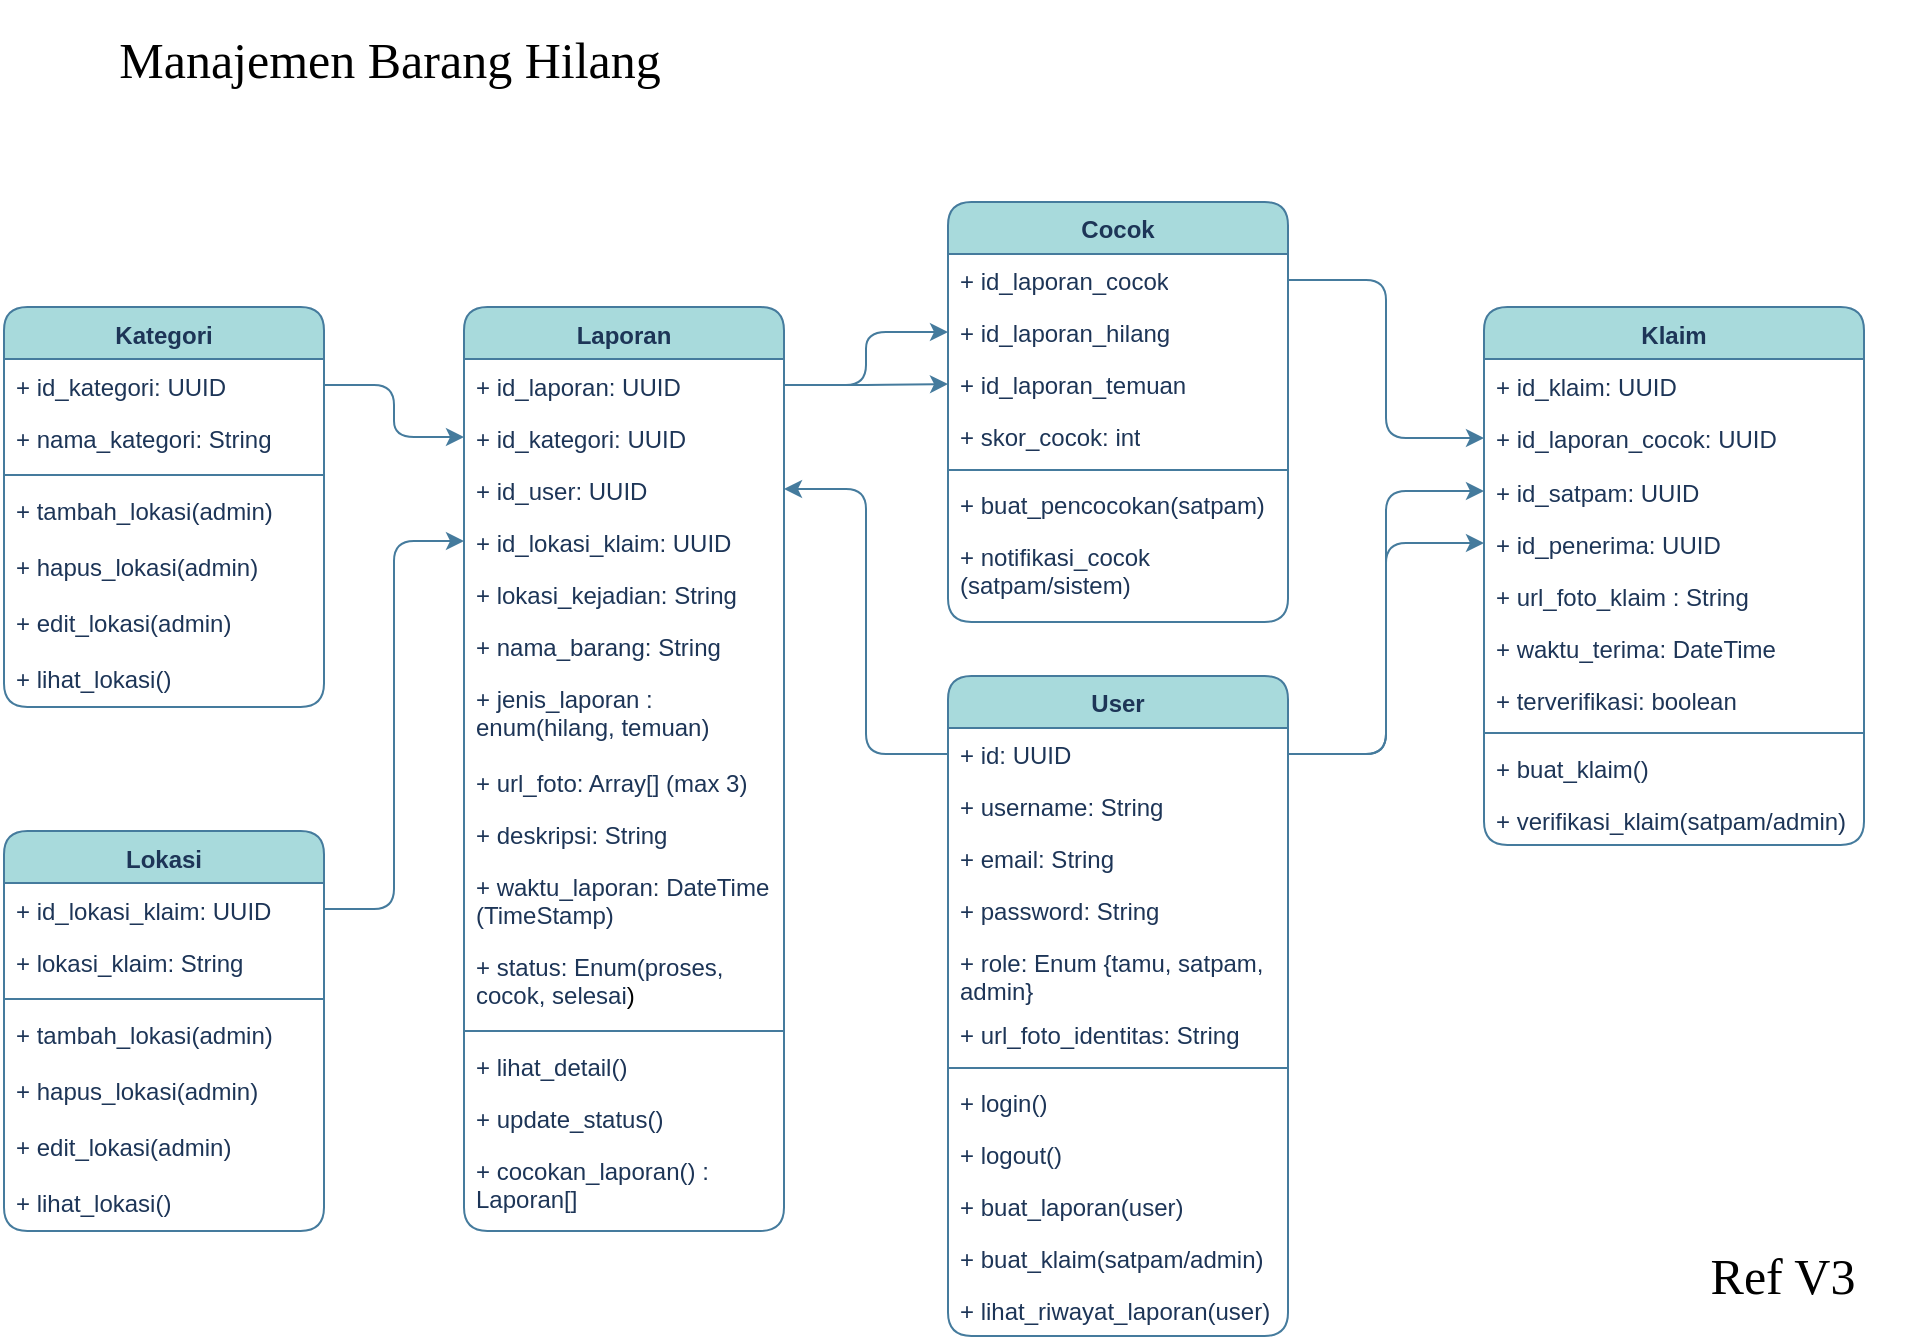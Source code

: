 <mxfile version="27.1.6">
  <diagram name="Page-1" id="TjmCMq-mAK7INyhm6S_j">
    <mxGraphModel dx="2852" dy="1598" grid="0" gridSize="10" guides="1" tooltips="1" connect="1" arrows="1" fold="1" page="1" pageScale="1" pageWidth="1200" pageHeight="800" background="#ffffff" math="0" shadow="0" adaptiveColors="auto">
      <root>
        <mxCell id="0" />
        <mxCell id="1" parent="0" />
        <mxCell id="z670AD0B7xjNvymWFnIh-37" value="User" style="swimlane;fontStyle=1;align=center;verticalAlign=top;childLayout=stackLayout;horizontal=1;startSize=26;horizontalStack=0;resizeParent=1;resizeParentMax=0;resizeLast=0;collapsible=1;marginBottom=0;whiteSpace=wrap;html=1;labelBackgroundColor=none;rounded=1;fillColor=#A8DADC;strokeColor=#457B9D;fontColor=#1D3557;" parent="1" vertex="1">
          <mxGeometry x="607" y="404" width="170" height="330" as="geometry" />
        </mxCell>
        <mxCell id="z670AD0B7xjNvymWFnIh-56" value="+ id: UUID" style="text;strokeColor=none;fillColor=none;align=left;verticalAlign=top;spacingLeft=4;spacingRight=4;overflow=hidden;rotatable=0;points=[[0,0.5],[1,0.5]];portConstraint=eastwest;whiteSpace=wrap;html=1;labelBackgroundColor=none;rounded=1;fontColor=#1D3557;" parent="z670AD0B7xjNvymWFnIh-37" vertex="1">
          <mxGeometry y="26" width="170" height="26" as="geometry" />
        </mxCell>
        <mxCell id="z670AD0B7xjNvymWFnIh-57" value="+ username: String" style="text;strokeColor=none;fillColor=none;align=left;verticalAlign=top;spacingLeft=4;spacingRight=4;overflow=hidden;rotatable=0;points=[[0,0.5],[1,0.5]];portConstraint=eastwest;whiteSpace=wrap;html=1;labelBackgroundColor=none;rounded=1;fontColor=#1D3557;" parent="z670AD0B7xjNvymWFnIh-37" vertex="1">
          <mxGeometry y="52" width="170" height="26" as="geometry" />
        </mxCell>
        <mxCell id="sKeiuOOhaJbso-uRyH-x-2" value="+ email: String" style="text;strokeColor=none;fillColor=none;align=left;verticalAlign=top;spacingLeft=4;spacingRight=4;overflow=hidden;rotatable=0;points=[[0,0.5],[1,0.5]];portConstraint=eastwest;whiteSpace=wrap;html=1;labelBackgroundColor=none;rounded=1;fontColor=#1D3557;" vertex="1" parent="z670AD0B7xjNvymWFnIh-37">
          <mxGeometry y="78" width="170" height="26" as="geometry" />
        </mxCell>
        <mxCell id="sKeiuOOhaJbso-uRyH-x-3" value="+ password: String" style="text;strokeColor=none;fillColor=none;align=left;verticalAlign=top;spacingLeft=4;spacingRight=4;overflow=hidden;rotatable=0;points=[[0,0.5],[1,0.5]];portConstraint=eastwest;whiteSpace=wrap;html=1;labelBackgroundColor=none;rounded=1;fontColor=#1D3557;" vertex="1" parent="z670AD0B7xjNvymWFnIh-37">
          <mxGeometry y="104" width="170" height="26" as="geometry" />
        </mxCell>
        <mxCell id="z670AD0B7xjNvymWFnIh-58" value="+ role: Enum {tamu, satpam, admin}" style="text;strokeColor=none;fillColor=none;align=left;verticalAlign=top;spacingLeft=4;spacingRight=4;overflow=hidden;rotatable=0;points=[[0,0.5],[1,0.5]];portConstraint=eastwest;whiteSpace=wrap;html=1;labelBackgroundColor=none;rounded=1;fontColor=#1D3557;" parent="z670AD0B7xjNvymWFnIh-37" vertex="1">
          <mxGeometry y="130" width="170" height="36" as="geometry" />
        </mxCell>
        <mxCell id="z670AD0B7xjNvymWFnIh-60" value="+ url_foto_identitas: String" style="text;strokeColor=none;fillColor=none;align=left;verticalAlign=top;spacingLeft=4;spacingRight=4;overflow=hidden;rotatable=0;points=[[0,0.5],[1,0.5]];portConstraint=eastwest;whiteSpace=wrap;html=1;labelBackgroundColor=none;rounded=1;fontColor=#1D3557;" parent="z670AD0B7xjNvymWFnIh-37" vertex="1">
          <mxGeometry y="166" width="170" height="26" as="geometry" />
        </mxCell>
        <mxCell id="z670AD0B7xjNvymWFnIh-39" value="" style="line;strokeWidth=1;fillColor=none;align=left;verticalAlign=middle;spacingTop=-1;spacingLeft=3;spacingRight=3;rotatable=0;labelPosition=right;points=[];portConstraint=eastwest;labelBackgroundColor=none;rounded=1;strokeColor=#457B9D;fontColor=#1D3557;" parent="z670AD0B7xjNvymWFnIh-37" vertex="1">
          <mxGeometry y="192" width="170" height="8" as="geometry" />
        </mxCell>
        <mxCell id="z670AD0B7xjNvymWFnIh-40" value="+ login()" style="text;strokeColor=none;fillColor=none;align=left;verticalAlign=top;spacingLeft=4;spacingRight=4;overflow=hidden;rotatable=0;points=[[0,0.5],[1,0.5]];portConstraint=eastwest;whiteSpace=wrap;html=1;labelBackgroundColor=none;rounded=1;fontColor=#1D3557;" parent="z670AD0B7xjNvymWFnIh-37" vertex="1">
          <mxGeometry y="200" width="170" height="26" as="geometry" />
        </mxCell>
        <mxCell id="z670AD0B7xjNvymWFnIh-137" value="+ logout()" style="text;strokeColor=none;fillColor=none;align=left;verticalAlign=top;spacingLeft=4;spacingRight=4;overflow=hidden;rotatable=0;points=[[0,0.5],[1,0.5]];portConstraint=eastwest;whiteSpace=wrap;html=1;labelBackgroundColor=none;rounded=1;fontColor=#1D3557;" parent="z670AD0B7xjNvymWFnIh-37" vertex="1">
          <mxGeometry y="226" width="170" height="26" as="geometry" />
        </mxCell>
        <mxCell id="z670AD0B7xjNvymWFnIh-161" value="+ buat_laporan(user)" style="text;strokeColor=none;fillColor=none;align=left;verticalAlign=top;spacingLeft=4;spacingRight=4;overflow=hidden;rotatable=0;points=[[0,0.5],[1,0.5]];portConstraint=eastwest;whiteSpace=wrap;html=1;labelBackgroundColor=none;rounded=1;fontColor=#1D3557;" parent="z670AD0B7xjNvymWFnIh-37" vertex="1">
          <mxGeometry y="252" width="170" height="26" as="geometry" />
        </mxCell>
        <mxCell id="z670AD0B7xjNvymWFnIh-179" value="+ buat_klaim(satpam/admin)" style="text;strokeColor=none;fillColor=none;align=left;verticalAlign=top;spacingLeft=4;spacingRight=4;overflow=hidden;rotatable=0;points=[[0,0.5],[1,0.5]];portConstraint=eastwest;whiteSpace=wrap;html=1;labelBackgroundColor=none;rounded=1;fontColor=#1D3557;" parent="z670AD0B7xjNvymWFnIh-37" vertex="1">
          <mxGeometry y="278" width="170" height="26" as="geometry" />
        </mxCell>
        <mxCell id="z670AD0B7xjNvymWFnIh-139" value="+ lihat_riwayat_laporan(user)" style="text;strokeColor=none;fillColor=none;align=left;verticalAlign=top;spacingLeft=4;spacingRight=4;overflow=hidden;rotatable=0;points=[[0,0.5],[1,0.5]];portConstraint=eastwest;whiteSpace=wrap;html=1;labelBackgroundColor=none;rounded=1;fontColor=#1D3557;" parent="z670AD0B7xjNvymWFnIh-37" vertex="1">
          <mxGeometry y="304" width="170" height="26" as="geometry" />
        </mxCell>
        <mxCell id="z670AD0B7xjNvymWFnIh-75" value="Laporan" style="swimlane;fontStyle=1;align=center;verticalAlign=top;childLayout=stackLayout;horizontal=1;startSize=26;horizontalStack=0;resizeParent=1;resizeParentMax=0;resizeLast=0;collapsible=1;marginBottom=0;whiteSpace=wrap;html=1;labelBackgroundColor=none;rounded=1;fillColor=#A8DADC;strokeColor=#457B9D;fontColor=#1D3557;" parent="1" vertex="1">
          <mxGeometry x="365" y="219.5" width="160" height="462" as="geometry" />
        </mxCell>
        <mxCell id="z670AD0B7xjNvymWFnIh-76" value="+ id_laporan: UUID" style="text;strokeColor=none;fillColor=none;align=left;verticalAlign=top;spacingLeft=4;spacingRight=4;overflow=hidden;rotatable=0;points=[[0,0.5],[1,0.5]];portConstraint=eastwest;whiteSpace=wrap;html=1;labelBackgroundColor=none;rounded=1;fontColor=#1D3557;" parent="z670AD0B7xjNvymWFnIh-75" vertex="1">
          <mxGeometry y="26" width="160" height="26" as="geometry" />
        </mxCell>
        <mxCell id="z670AD0B7xjNvymWFnIh-78" value="+ id_kategori: UUID" style="text;strokeColor=none;fillColor=none;align=left;verticalAlign=top;spacingLeft=4;spacingRight=4;overflow=hidden;rotatable=0;points=[[0,0.5],[1,0.5]];portConstraint=eastwest;whiteSpace=wrap;html=1;labelBackgroundColor=none;rounded=1;fontColor=#1D3557;" parent="z670AD0B7xjNvymWFnIh-75" vertex="1">
          <mxGeometry y="52" width="160" height="26" as="geometry" />
        </mxCell>
        <mxCell id="z670AD0B7xjNvymWFnIh-164" value="+ id_user: UUID" style="text;strokeColor=none;fillColor=none;align=left;verticalAlign=top;spacingLeft=4;spacingRight=4;overflow=hidden;rotatable=0;points=[[0,0.5],[1,0.5]];portConstraint=eastwest;whiteSpace=wrap;html=1;labelBackgroundColor=none;rounded=1;fontColor=#1D3557;" parent="z670AD0B7xjNvymWFnIh-75" vertex="1">
          <mxGeometry y="78" width="160" height="26" as="geometry" />
        </mxCell>
        <mxCell id="z670AD0B7xjNvymWFnIh-80" value="+ id_lokasi_klaim: UUID" style="text;strokeColor=none;fillColor=none;align=left;verticalAlign=top;spacingLeft=4;spacingRight=4;overflow=hidden;rotatable=0;points=[[0,0.5],[1,0.5]];portConstraint=eastwest;whiteSpace=wrap;html=1;labelBackgroundColor=none;rounded=1;fontColor=#1D3557;" parent="z670AD0B7xjNvymWFnIh-75" vertex="1">
          <mxGeometry y="104" width="160" height="26" as="geometry" />
        </mxCell>
        <mxCell id="1Ntp25heT_swxd0EhXY7-3" value="+ lokasi_kejadian: String" style="text;strokeColor=none;fillColor=none;align=left;verticalAlign=top;spacingLeft=4;spacingRight=4;overflow=hidden;rotatable=0;points=[[0,0.5],[1,0.5]];portConstraint=eastwest;whiteSpace=wrap;html=1;labelBackgroundColor=none;rounded=1;fontColor=#1D3557;" parent="z670AD0B7xjNvymWFnIh-75" vertex="1">
          <mxGeometry y="130" width="160" height="26" as="geometry" />
        </mxCell>
        <mxCell id="z670AD0B7xjNvymWFnIh-117" value="+ nama_barang: String" style="text;strokeColor=none;fillColor=none;align=left;verticalAlign=top;spacingLeft=4;spacingRight=4;overflow=hidden;rotatable=0;points=[[0,0.5],[1,0.5]];portConstraint=eastwest;whiteSpace=wrap;html=1;labelBackgroundColor=none;rounded=1;fontColor=#1D3557;" parent="z670AD0B7xjNvymWFnIh-75" vertex="1">
          <mxGeometry y="156" width="160" height="26" as="geometry" />
        </mxCell>
        <mxCell id="1Ntp25heT_swxd0EhXY7-2" value="+ jenis_laporan : enum(hilang, temuan)" style="text;strokeColor=none;fillColor=none;align=left;verticalAlign=top;spacingLeft=4;spacingRight=4;overflow=hidden;rotatable=0;points=[[0,0.5],[1,0.5]];portConstraint=eastwest;whiteSpace=wrap;html=1;labelBackgroundColor=none;rounded=1;fontColor=#1D3557;" parent="z670AD0B7xjNvymWFnIh-75" vertex="1">
          <mxGeometry y="182" width="160" height="42" as="geometry" />
        </mxCell>
        <mxCell id="z670AD0B7xjNvymWFnIh-97" value="+ url_foto: Array[] (max 3)" style="text;strokeColor=none;fillColor=none;align=left;verticalAlign=top;spacingLeft=4;spacingRight=4;overflow=hidden;rotatable=0;points=[[0,0.5],[1,0.5]];portConstraint=eastwest;whiteSpace=wrap;html=1;labelBackgroundColor=none;rounded=1;fontColor=#1D3557;" parent="z670AD0B7xjNvymWFnIh-75" vertex="1">
          <mxGeometry y="224" width="160" height="26" as="geometry" />
        </mxCell>
        <mxCell id="z670AD0B7xjNvymWFnIh-77" value="+ deskripsi: String" style="text;strokeColor=none;fillColor=none;align=left;verticalAlign=top;spacingLeft=4;spacingRight=4;overflow=hidden;rotatable=0;points=[[0,0.5],[1,0.5]];portConstraint=eastwest;whiteSpace=wrap;html=1;labelBackgroundColor=none;rounded=1;fontColor=#1D3557;" parent="z670AD0B7xjNvymWFnIh-75" vertex="1">
          <mxGeometry y="250" width="160" height="26" as="geometry" />
        </mxCell>
        <mxCell id="z670AD0B7xjNvymWFnIh-116" value="+ waktu_laporan: DateTime (TimeStamp)" style="text;strokeColor=none;fillColor=none;align=left;verticalAlign=top;spacingLeft=4;spacingRight=4;overflow=hidden;rotatable=0;points=[[0,0.5],[1,0.5]];portConstraint=eastwest;whiteSpace=wrap;html=1;labelBackgroundColor=none;rounded=1;fontColor=#1D3557;" parent="z670AD0B7xjNvymWFnIh-75" vertex="1">
          <mxGeometry y="276" width="160" height="40" as="geometry" />
        </mxCell>
        <mxCell id="z670AD0B7xjNvymWFnIh-83" value="+ status: Enum(proses, cocok, selesai&lt;span style=&quot;background-color: transparent; color: light-dark(rgb(0, 0, 0), rgb(255, 255, 255));&quot;&gt;)&lt;/span&gt;" style="text;strokeColor=none;fillColor=none;align=left;verticalAlign=top;spacingLeft=4;spacingRight=4;overflow=hidden;rotatable=0;points=[[0,0.5],[1,0.5]];portConstraint=eastwest;whiteSpace=wrap;html=1;labelBackgroundColor=none;rounded=1;fontColor=#1D3557;" parent="z670AD0B7xjNvymWFnIh-75" vertex="1">
          <mxGeometry y="316" width="160" height="42" as="geometry" />
        </mxCell>
        <mxCell id="z670AD0B7xjNvymWFnIh-84" value="" style="line;strokeWidth=1;fillColor=none;align=left;verticalAlign=middle;spacingTop=-1;spacingLeft=3;spacingRight=3;rotatable=0;labelPosition=right;points=[];portConstraint=eastwest;labelBackgroundColor=none;rounded=1;strokeColor=#457B9D;fontColor=#1D3557;" parent="z670AD0B7xjNvymWFnIh-75" vertex="1">
          <mxGeometry y="358" width="160" height="8" as="geometry" />
        </mxCell>
        <mxCell id="z670AD0B7xjNvymWFnIh-140" value="+ lihat_detail()" style="text;strokeColor=none;fillColor=none;align=left;verticalAlign=top;spacingLeft=4;spacingRight=4;overflow=hidden;rotatable=0;points=[[0,0.5],[1,0.5]];portConstraint=eastwest;whiteSpace=wrap;html=1;labelBackgroundColor=none;rounded=1;fontColor=#1D3557;" parent="z670AD0B7xjNvymWFnIh-75" vertex="1">
          <mxGeometry y="366" width="160" height="26" as="geometry" />
        </mxCell>
        <mxCell id="z670AD0B7xjNvymWFnIh-141" value="+ update_status()" style="text;strokeColor=none;fillColor=none;align=left;verticalAlign=top;spacingLeft=4;spacingRight=4;overflow=hidden;rotatable=0;points=[[0,0.5],[1,0.5]];portConstraint=eastwest;whiteSpace=wrap;html=1;labelBackgroundColor=none;rounded=1;fontColor=#1D3557;" parent="z670AD0B7xjNvymWFnIh-75" vertex="1">
          <mxGeometry y="392" width="160" height="26" as="geometry" />
        </mxCell>
        <mxCell id="z670AD0B7xjNvymWFnIh-142" value="+ cocokan_laporan() : Laporan[]" style="text;strokeColor=none;fillColor=none;align=left;verticalAlign=top;spacingLeft=4;spacingRight=4;overflow=hidden;rotatable=0;points=[[0,0.5],[1,0.5]];portConstraint=eastwest;whiteSpace=wrap;html=1;labelBackgroundColor=none;rounded=1;fontColor=#1D3557;" parent="z670AD0B7xjNvymWFnIh-75" vertex="1">
          <mxGeometry y="418" width="160" height="44" as="geometry" />
        </mxCell>
        <mxCell id="z670AD0B7xjNvymWFnIh-99" value="Kategori" style="swimlane;fontStyle=1;align=center;verticalAlign=top;childLayout=stackLayout;horizontal=1;startSize=26;horizontalStack=0;resizeParent=1;resizeParentMax=0;resizeLast=0;collapsible=1;marginBottom=0;whiteSpace=wrap;html=1;labelBackgroundColor=none;rounded=1;fillColor=#A8DADC;strokeColor=#457B9D;fontColor=#1D3557;" parent="1" vertex="1">
          <mxGeometry x="135" y="219.5" width="160" height="200" as="geometry" />
        </mxCell>
        <mxCell id="z670AD0B7xjNvymWFnIh-100" value="+ id_kategori: UUID" style="text;strokeColor=none;fillColor=none;align=left;verticalAlign=top;spacingLeft=4;spacingRight=4;overflow=hidden;rotatable=0;points=[[0,0.5],[1,0.5]];portConstraint=eastwest;whiteSpace=wrap;html=1;labelBackgroundColor=none;rounded=1;fontColor=#1D3557;" parent="z670AD0B7xjNvymWFnIh-99" vertex="1">
          <mxGeometry y="26" width="160" height="26" as="geometry" />
        </mxCell>
        <mxCell id="z670AD0B7xjNvymWFnIh-106" value="+ nama_kategori: String" style="text;strokeColor=none;fillColor=none;align=left;verticalAlign=top;spacingLeft=4;spacingRight=4;overflow=hidden;rotatable=0;points=[[0,0.5],[1,0.5]];portConstraint=eastwest;whiteSpace=wrap;html=1;labelBackgroundColor=none;rounded=1;fontColor=#1D3557;" parent="z670AD0B7xjNvymWFnIh-99" vertex="1">
          <mxGeometry y="52" width="160" height="28" as="geometry" />
        </mxCell>
        <mxCell id="z670AD0B7xjNvymWFnIh-107" value="" style="line;strokeWidth=1;fillColor=none;align=left;verticalAlign=middle;spacingTop=-1;spacingLeft=3;spacingRight=3;rotatable=0;labelPosition=right;points=[];portConstraint=eastwest;labelBackgroundColor=none;rounded=1;strokeColor=#457B9D;fontColor=#1D3557;" parent="z670AD0B7xjNvymWFnIh-99" vertex="1">
          <mxGeometry y="80" width="160" height="8" as="geometry" />
        </mxCell>
        <mxCell id="z670AD0B7xjNvymWFnIh-157" value="+ tambah_lokasi(admin)" style="text;strokeColor=none;fillColor=none;align=left;verticalAlign=top;spacingLeft=4;spacingRight=4;overflow=hidden;rotatable=0;points=[[0,0.5],[1,0.5]];portConstraint=eastwest;whiteSpace=wrap;html=1;labelBackgroundColor=none;rounded=1;fontColor=#1D3557;" parent="z670AD0B7xjNvymWFnIh-99" vertex="1">
          <mxGeometry y="88" width="160" height="28" as="geometry" />
        </mxCell>
        <mxCell id="z670AD0B7xjNvymWFnIh-154" value="+ hapus_lokasi(admin)" style="text;strokeColor=none;fillColor=none;align=left;verticalAlign=top;spacingLeft=4;spacingRight=4;overflow=hidden;rotatable=0;points=[[0,0.5],[1,0.5]];portConstraint=eastwest;whiteSpace=wrap;html=1;labelBackgroundColor=none;rounded=1;fontColor=#1D3557;" parent="z670AD0B7xjNvymWFnIh-99" vertex="1">
          <mxGeometry y="116" width="160" height="28" as="geometry" />
        </mxCell>
        <mxCell id="z670AD0B7xjNvymWFnIh-156" value="+ edit_lokasi(admin)" style="text;strokeColor=none;fillColor=none;align=left;verticalAlign=top;spacingLeft=4;spacingRight=4;overflow=hidden;rotatable=0;points=[[0,0.5],[1,0.5]];portConstraint=eastwest;whiteSpace=wrap;html=1;labelBackgroundColor=none;rounded=1;fontColor=#1D3557;" parent="z670AD0B7xjNvymWFnIh-99" vertex="1">
          <mxGeometry y="144" width="160" height="28" as="geometry" />
        </mxCell>
        <mxCell id="z670AD0B7xjNvymWFnIh-155" value="+ lihat_lokasi()" style="text;strokeColor=none;fillColor=none;align=left;verticalAlign=top;spacingLeft=4;spacingRight=4;overflow=hidden;rotatable=0;points=[[0,0.5],[1,0.5]];portConstraint=eastwest;whiteSpace=wrap;html=1;labelBackgroundColor=none;rounded=1;fontColor=#1D3557;" parent="z670AD0B7xjNvymWFnIh-99" vertex="1">
          <mxGeometry y="172" width="160" height="28" as="geometry" />
        </mxCell>
        <mxCell id="z670AD0B7xjNvymWFnIh-111" value="Lokasi" style="swimlane;fontStyle=1;align=center;verticalAlign=top;childLayout=stackLayout;horizontal=1;startSize=26;horizontalStack=0;resizeParent=1;resizeParentMax=0;resizeLast=0;collapsible=1;marginBottom=0;whiteSpace=wrap;html=1;labelBackgroundColor=none;rounded=1;fillColor=#A8DADC;strokeColor=#457B9D;fontColor=#1D3557;" parent="1" vertex="1">
          <mxGeometry x="135" y="481.5" width="160" height="200" as="geometry" />
        </mxCell>
        <mxCell id="z670AD0B7xjNvymWFnIh-112" value="+ id_lokasi_klaim: UUID" style="text;strokeColor=none;fillColor=none;align=left;verticalAlign=top;spacingLeft=4;spacingRight=4;overflow=hidden;rotatable=0;points=[[0,0.5],[1,0.5]];portConstraint=eastwest;whiteSpace=wrap;html=1;labelBackgroundColor=none;rounded=1;fontColor=#1D3557;" parent="z670AD0B7xjNvymWFnIh-111" vertex="1">
          <mxGeometry y="26" width="160" height="26" as="geometry" />
        </mxCell>
        <mxCell id="z670AD0B7xjNvymWFnIh-113" value="+ lokasi_klaim: String" style="text;strokeColor=none;fillColor=none;align=left;verticalAlign=top;spacingLeft=4;spacingRight=4;overflow=hidden;rotatable=0;points=[[0,0.5],[1,0.5]];portConstraint=eastwest;whiteSpace=wrap;html=1;labelBackgroundColor=none;rounded=1;fontColor=#1D3557;" parent="z670AD0B7xjNvymWFnIh-111" vertex="1">
          <mxGeometry y="52" width="160" height="28" as="geometry" />
        </mxCell>
        <mxCell id="z670AD0B7xjNvymWFnIh-114" value="" style="line;strokeWidth=1;fillColor=none;align=left;verticalAlign=middle;spacingTop=-1;spacingLeft=3;spacingRight=3;rotatable=0;labelPosition=right;points=[];portConstraint=eastwest;labelBackgroundColor=none;rounded=1;strokeColor=#457B9D;fontColor=#1D3557;" parent="z670AD0B7xjNvymWFnIh-111" vertex="1">
          <mxGeometry y="80" width="160" height="8" as="geometry" />
        </mxCell>
        <mxCell id="z670AD0B7xjNvymWFnIh-145" value="+ tambah_lokasi(admin)" style="text;strokeColor=none;fillColor=none;align=left;verticalAlign=top;spacingLeft=4;spacingRight=4;overflow=hidden;rotatable=0;points=[[0,0.5],[1,0.5]];portConstraint=eastwest;whiteSpace=wrap;html=1;labelBackgroundColor=none;rounded=1;fontColor=#1D3557;" parent="z670AD0B7xjNvymWFnIh-111" vertex="1">
          <mxGeometry y="88" width="160" height="28" as="geometry" />
        </mxCell>
        <mxCell id="z670AD0B7xjNvymWFnIh-148" value="+ hapus_lokasi(admin)" style="text;strokeColor=none;fillColor=none;align=left;verticalAlign=top;spacingLeft=4;spacingRight=4;overflow=hidden;rotatable=0;points=[[0,0.5],[1,0.5]];portConstraint=eastwest;whiteSpace=wrap;html=1;labelBackgroundColor=none;rounded=1;fontColor=#1D3557;" parent="z670AD0B7xjNvymWFnIh-111" vertex="1">
          <mxGeometry y="116" width="160" height="28" as="geometry" />
        </mxCell>
        <mxCell id="z670AD0B7xjNvymWFnIh-146" value="+ edit_lokasi(admin)" style="text;strokeColor=none;fillColor=none;align=left;verticalAlign=top;spacingLeft=4;spacingRight=4;overflow=hidden;rotatable=0;points=[[0,0.5],[1,0.5]];portConstraint=eastwest;whiteSpace=wrap;html=1;labelBackgroundColor=none;rounded=1;fontColor=#1D3557;" parent="z670AD0B7xjNvymWFnIh-111" vertex="1">
          <mxGeometry y="144" width="160" height="28" as="geometry" />
        </mxCell>
        <mxCell id="z670AD0B7xjNvymWFnIh-147" value="+ lihat_lokasi()" style="text;strokeColor=none;fillColor=none;align=left;verticalAlign=top;spacingLeft=4;spacingRight=4;overflow=hidden;rotatable=0;points=[[0,0.5],[1,0.5]];portConstraint=eastwest;whiteSpace=wrap;html=1;labelBackgroundColor=none;rounded=1;fontColor=#1D3557;" parent="z670AD0B7xjNvymWFnIh-111" vertex="1">
          <mxGeometry y="172" width="160" height="28" as="geometry" />
        </mxCell>
        <mxCell id="z670AD0B7xjNvymWFnIh-118" value="Klaim" style="swimlane;fontStyle=1;align=center;verticalAlign=top;childLayout=stackLayout;horizontal=1;startSize=26;horizontalStack=0;resizeParent=1;resizeParentMax=0;resizeLast=0;collapsible=1;marginBottom=0;whiteSpace=wrap;html=1;labelBackgroundColor=none;rounded=1;fillColor=#A8DADC;strokeColor=#457B9D;fontColor=#1D3557;" parent="1" vertex="1">
          <mxGeometry x="875" y="219.5" width="190" height="269" as="geometry" />
        </mxCell>
        <mxCell id="z670AD0B7xjNvymWFnIh-119" value="+ id_klaim: UUID" style="text;strokeColor=none;fillColor=none;align=left;verticalAlign=top;spacingLeft=4;spacingRight=4;overflow=hidden;rotatable=0;points=[[0,0.5],[1,0.5]];portConstraint=eastwest;whiteSpace=wrap;html=1;labelBackgroundColor=none;rounded=1;fontColor=#1D3557;" parent="z670AD0B7xjNvymWFnIh-118" vertex="1">
          <mxGeometry y="26" width="190" height="26" as="geometry" />
        </mxCell>
        <mxCell id="z670AD0B7xjNvymWFnIh-120" value="+ id_laporan_cocok:&amp;nbsp;&lt;span style=&quot;background-color: transparent; color: light-dark(rgb(29, 53, 87), rgb(176, 196, 226));&quot;&gt;UUID&lt;/span&gt;" style="text;strokeColor=none;fillColor=none;align=left;verticalAlign=top;spacingLeft=4;spacingRight=4;overflow=hidden;rotatable=0;points=[[0,0.5],[1,0.5]];portConstraint=eastwest;whiteSpace=wrap;html=1;labelBackgroundColor=none;rounded=1;fontColor=#1D3557;" parent="z670AD0B7xjNvymWFnIh-118" vertex="1">
          <mxGeometry y="52" width="190" height="27" as="geometry" />
        </mxCell>
        <mxCell id="z670AD0B7xjNvymWFnIh-121" value="+ id_satpam: UUID" style="text;strokeColor=none;fillColor=none;align=left;verticalAlign=top;spacingLeft=4;spacingRight=4;overflow=hidden;rotatable=0;points=[[0,0.5],[1,0.5]];portConstraint=eastwest;whiteSpace=wrap;html=1;labelBackgroundColor=none;rounded=1;fontColor=#1D3557;" parent="z670AD0B7xjNvymWFnIh-118" vertex="1">
          <mxGeometry y="79" width="190" height="26" as="geometry" />
        </mxCell>
        <mxCell id="z670AD0B7xjNvymWFnIh-122" value="+ id_penerima: UUID" style="text;strokeColor=none;fillColor=none;align=left;verticalAlign=top;spacingLeft=4;spacingRight=4;overflow=hidden;rotatable=0;points=[[0,0.5],[1,0.5]];portConstraint=eastwest;whiteSpace=wrap;html=1;labelBackgroundColor=none;rounded=1;fontColor=#1D3557;" parent="z670AD0B7xjNvymWFnIh-118" vertex="1">
          <mxGeometry y="105" width="190" height="26" as="geometry" />
        </mxCell>
        <mxCell id="z670AD0B7xjNvymWFnIh-124" value="+ url_foto_klaim : String" style="text;strokeColor=none;fillColor=none;align=left;verticalAlign=top;spacingLeft=4;spacingRight=4;overflow=hidden;rotatable=0;points=[[0,0.5],[1,0.5]];portConstraint=eastwest;whiteSpace=wrap;html=1;labelBackgroundColor=none;rounded=1;fontColor=#1D3557;" parent="z670AD0B7xjNvymWFnIh-118" vertex="1">
          <mxGeometry y="131" width="190" height="26" as="geometry" />
        </mxCell>
        <mxCell id="z670AD0B7xjNvymWFnIh-123" value="+ waktu_terima: DateTime" style="text;strokeColor=none;fillColor=none;align=left;verticalAlign=top;spacingLeft=4;spacingRight=4;overflow=hidden;rotatable=0;points=[[0,0.5],[1,0.5]];portConstraint=eastwest;whiteSpace=wrap;html=1;labelBackgroundColor=none;rounded=1;fontColor=#1D3557;" parent="z670AD0B7xjNvymWFnIh-118" vertex="1">
          <mxGeometry y="157" width="190" height="26" as="geometry" />
        </mxCell>
        <mxCell id="z670AD0B7xjNvymWFnIh-153" value="+ terverifikasi: boolean" style="text;strokeColor=none;fillColor=none;align=left;verticalAlign=top;spacingLeft=4;spacingRight=4;overflow=hidden;rotatable=0;points=[[0,0.5],[1,0.5]];portConstraint=eastwest;whiteSpace=wrap;html=1;labelBackgroundColor=none;rounded=1;fontColor=#1D3557;" parent="z670AD0B7xjNvymWFnIh-118" vertex="1">
          <mxGeometry y="183" width="190" height="26" as="geometry" />
        </mxCell>
        <mxCell id="z670AD0B7xjNvymWFnIh-128" value="" style="line;strokeWidth=1;fillColor=none;align=left;verticalAlign=middle;spacingTop=-1;spacingLeft=3;spacingRight=3;rotatable=0;labelPosition=right;points=[];portConstraint=eastwest;labelBackgroundColor=none;rounded=1;strokeColor=#457B9D;fontColor=#1D3557;" parent="z670AD0B7xjNvymWFnIh-118" vertex="1">
          <mxGeometry y="209" width="190" height="8" as="geometry" />
        </mxCell>
        <mxCell id="z670AD0B7xjNvymWFnIh-151" value="+ buat_klaim()" style="text;strokeColor=none;fillColor=none;align=left;verticalAlign=top;spacingLeft=4;spacingRight=4;overflow=hidden;rotatable=0;points=[[0,0.5],[1,0.5]];portConstraint=eastwest;whiteSpace=wrap;html=1;labelBackgroundColor=none;rounded=1;fontColor=#1D3557;" parent="z670AD0B7xjNvymWFnIh-118" vertex="1">
          <mxGeometry y="217" width="190" height="26" as="geometry" />
        </mxCell>
        <mxCell id="z670AD0B7xjNvymWFnIh-152" value="+ verifikasi_klaim(satpam/admin)" style="text;strokeColor=none;fillColor=none;align=left;verticalAlign=top;spacingLeft=4;spacingRight=4;overflow=hidden;rotatable=0;points=[[0,0.5],[1,0.5]];portConstraint=eastwest;whiteSpace=wrap;html=1;labelBackgroundColor=none;rounded=1;fontColor=#1D3557;" parent="z670AD0B7xjNvymWFnIh-118" vertex="1">
          <mxGeometry y="243" width="190" height="26" as="geometry" />
        </mxCell>
        <mxCell id="z670AD0B7xjNvymWFnIh-172" style="edgeStyle=orthogonalEdgeStyle;rounded=1;orthogonalLoop=1;jettySize=auto;html=1;labelBackgroundColor=none;fontColor=default;strokeColor=#457B9D;" parent="1" source="z670AD0B7xjNvymWFnIh-56" target="z670AD0B7xjNvymWFnIh-164" edge="1">
          <mxGeometry relative="1" as="geometry" />
        </mxCell>
        <mxCell id="z670AD0B7xjNvymWFnIh-174" style="edgeStyle=orthogonalEdgeStyle;rounded=1;orthogonalLoop=1;jettySize=auto;html=1;labelBackgroundColor=none;fontColor=default;strokeColor=#457B9D;" parent="1" source="z670AD0B7xjNvymWFnIh-112" target="z670AD0B7xjNvymWFnIh-80" edge="1">
          <mxGeometry relative="1" as="geometry" />
        </mxCell>
        <mxCell id="z670AD0B7xjNvymWFnIh-178" style="edgeStyle=orthogonalEdgeStyle;rounded=1;orthogonalLoop=1;jettySize=auto;html=1;labelBackgroundColor=none;fontColor=default;strokeColor=#457B9D;" parent="1" source="z670AD0B7xjNvymWFnIh-100" target="z670AD0B7xjNvymWFnIh-78" edge="1">
          <mxGeometry relative="1" as="geometry" />
        </mxCell>
        <mxCell id="z670AD0B7xjNvymWFnIh-182" style="edgeStyle=orthogonalEdgeStyle;rounded=1;orthogonalLoop=1;jettySize=auto;html=1;labelBackgroundColor=none;fontColor=default;strokeColor=#457B9D;" parent="1" source="z670AD0B7xjNvymWFnIh-56" target="z670AD0B7xjNvymWFnIh-121" edge="1">
          <mxGeometry relative="1" as="geometry" />
        </mxCell>
        <mxCell id="z670AD0B7xjNvymWFnIh-183" style="edgeStyle=orthogonalEdgeStyle;rounded=1;orthogonalLoop=1;jettySize=auto;html=1;labelBackgroundColor=none;fontColor=default;strokeColor=#457B9D;" parent="1" source="z670AD0B7xjNvymWFnIh-56" target="z670AD0B7xjNvymWFnIh-122" edge="1">
          <mxGeometry relative="1" as="geometry" />
        </mxCell>
        <mxCell id="1Ntp25heT_swxd0EhXY7-4" value="Cocok" style="swimlane;fontStyle=1;align=center;verticalAlign=top;childLayout=stackLayout;horizontal=1;startSize=26;horizontalStack=0;resizeParent=1;resizeParentMax=0;resizeLast=0;collapsible=1;marginBottom=0;whiteSpace=wrap;html=1;labelBackgroundColor=none;rounded=1;fillColor=#A8DADC;strokeColor=#457B9D;fontColor=#1D3557;" parent="1" vertex="1">
          <mxGeometry x="607" y="167" width="170" height="210" as="geometry" />
        </mxCell>
        <mxCell id="1Ntp25heT_swxd0EhXY7-5" value="+ id_laporan_cocok" style="text;strokeColor=none;fillColor=none;align=left;verticalAlign=top;spacingLeft=4;spacingRight=4;overflow=hidden;rotatable=0;points=[[0,0.5],[1,0.5]];portConstraint=eastwest;whiteSpace=wrap;html=1;labelBackgroundColor=none;rounded=1;fontColor=#1D3557;" parent="1Ntp25heT_swxd0EhXY7-4" vertex="1">
          <mxGeometry y="26" width="170" height="26" as="geometry" />
        </mxCell>
        <mxCell id="1Ntp25heT_swxd0EhXY7-15" value="+ id_laporan_hilang" style="text;strokeColor=none;fillColor=none;align=left;verticalAlign=top;spacingLeft=4;spacingRight=4;overflow=hidden;rotatable=0;points=[[0,0.5],[1,0.5]];portConstraint=eastwest;whiteSpace=wrap;html=1;labelBackgroundColor=none;rounded=1;fontColor=#1D3557;" parent="1Ntp25heT_swxd0EhXY7-4" vertex="1">
          <mxGeometry y="52" width="170" height="26" as="geometry" />
        </mxCell>
        <mxCell id="1Ntp25heT_swxd0EhXY7-16" value="+ id_laporan_temuan" style="text;strokeColor=none;fillColor=none;align=left;verticalAlign=top;spacingLeft=4;spacingRight=4;overflow=hidden;rotatable=0;points=[[0,0.5],[1,0.5]];portConstraint=eastwest;whiteSpace=wrap;html=1;labelBackgroundColor=none;rounded=1;fontColor=#1D3557;" parent="1Ntp25heT_swxd0EhXY7-4" vertex="1">
          <mxGeometry y="78" width="170" height="26" as="geometry" />
        </mxCell>
        <mxCell id="1Ntp25heT_swxd0EhXY7-6" value="+ skor_cocok: int" style="text;strokeColor=none;fillColor=none;align=left;verticalAlign=top;spacingLeft=4;spacingRight=4;overflow=hidden;rotatable=0;points=[[0,0.5],[1,0.5]];portConstraint=eastwest;whiteSpace=wrap;html=1;labelBackgroundColor=none;rounded=1;fontColor=#1D3557;" parent="1Ntp25heT_swxd0EhXY7-4" vertex="1">
          <mxGeometry y="104" width="170" height="26" as="geometry" />
        </mxCell>
        <mxCell id="1Ntp25heT_swxd0EhXY7-9" value="" style="line;strokeWidth=1;fillColor=none;align=left;verticalAlign=middle;spacingTop=-1;spacingLeft=3;spacingRight=3;rotatable=0;labelPosition=right;points=[];portConstraint=eastwest;labelBackgroundColor=none;rounded=1;strokeColor=#457B9D;fontColor=#1D3557;" parent="1Ntp25heT_swxd0EhXY7-4" vertex="1">
          <mxGeometry y="130" width="170" height="8" as="geometry" />
        </mxCell>
        <mxCell id="1Ntp25heT_swxd0EhXY7-13" value="+ buat_pencocokan(satpam)" style="text;strokeColor=none;fillColor=none;align=left;verticalAlign=top;spacingLeft=4;spacingRight=4;overflow=hidden;rotatable=0;points=[[0,0.5],[1,0.5]];portConstraint=eastwest;whiteSpace=wrap;html=1;labelBackgroundColor=none;rounded=1;fontColor=#1D3557;" parent="1Ntp25heT_swxd0EhXY7-4" vertex="1">
          <mxGeometry y="138" width="170" height="26" as="geometry" />
        </mxCell>
        <mxCell id="1Ntp25heT_swxd0EhXY7-17" value="+ notifikasi_cocok&lt;div&gt;(satpam/sistem)&lt;/div&gt;" style="text;strokeColor=none;fillColor=none;align=left;verticalAlign=top;spacingLeft=4;spacingRight=4;overflow=hidden;rotatable=0;points=[[0,0.5],[1,0.5]];portConstraint=eastwest;whiteSpace=wrap;html=1;labelBackgroundColor=none;rounded=1;fontColor=#1D3557;" parent="1Ntp25heT_swxd0EhXY7-4" vertex="1">
          <mxGeometry y="164" width="170" height="46" as="geometry" />
        </mxCell>
        <mxCell id="1Ntp25heT_swxd0EhXY7-18" style="edgeStyle=orthogonalEdgeStyle;rounded=1;orthogonalLoop=1;jettySize=auto;html=1;labelBackgroundColor=none;fontColor=default;strokeColor=#457B9D;" parent="1" source="z670AD0B7xjNvymWFnIh-76" target="1Ntp25heT_swxd0EhXY7-15" edge="1">
          <mxGeometry relative="1" as="geometry" />
        </mxCell>
        <mxCell id="1Ntp25heT_swxd0EhXY7-19" style="edgeStyle=orthogonalEdgeStyle;rounded=1;orthogonalLoop=1;jettySize=auto;html=1;labelBackgroundColor=none;fontColor=default;strokeColor=#457B9D;" parent="1" source="z670AD0B7xjNvymWFnIh-76" target="1Ntp25heT_swxd0EhXY7-16" edge="1">
          <mxGeometry relative="1" as="geometry" />
        </mxCell>
        <mxCell id="1Ntp25heT_swxd0EhXY7-22" style="edgeStyle=orthogonalEdgeStyle;rounded=1;orthogonalLoop=1;jettySize=auto;html=1;labelBackgroundColor=none;strokeColor=#457B9D;fontColor=default;" parent="1" source="1Ntp25heT_swxd0EhXY7-5" target="z670AD0B7xjNvymWFnIh-120" edge="1">
          <mxGeometry relative="1" as="geometry" />
        </mxCell>
        <mxCell id="sKeiuOOhaJbso-uRyH-x-4" value="Manajemen Barang Hilang" style="text;html=1;align=center;verticalAlign=middle;whiteSpace=wrap;rounded=0;glass=0;labelBackgroundColor=none;textShadow=0;fontFamily=poppins;fontSource=https%3A%2F%2Ffonts.googleapis.com%2Fcss%3Ffamily%3Dpoppins;fontSize=25;" vertex="1" parent="1">
          <mxGeometry x="133" y="66" width="390" height="60" as="geometry" />
        </mxCell>
        <mxCell id="sKeiuOOhaJbso-uRyH-x-5" value="Ref V3" style="text;html=1;align=center;verticalAlign=middle;whiteSpace=wrap;rounded=0;glass=0;labelBackgroundColor=none;textShadow=0;fontFamily=poppins;fontSource=https%3A%2F%2Ffonts.googleapis.com%2Fcss%3Ffamily%3Dpoppins;fontSize=25;" vertex="1" parent="1">
          <mxGeometry x="963" y="674" width="123" height="60" as="geometry" />
        </mxCell>
      </root>
    </mxGraphModel>
  </diagram>
</mxfile>
